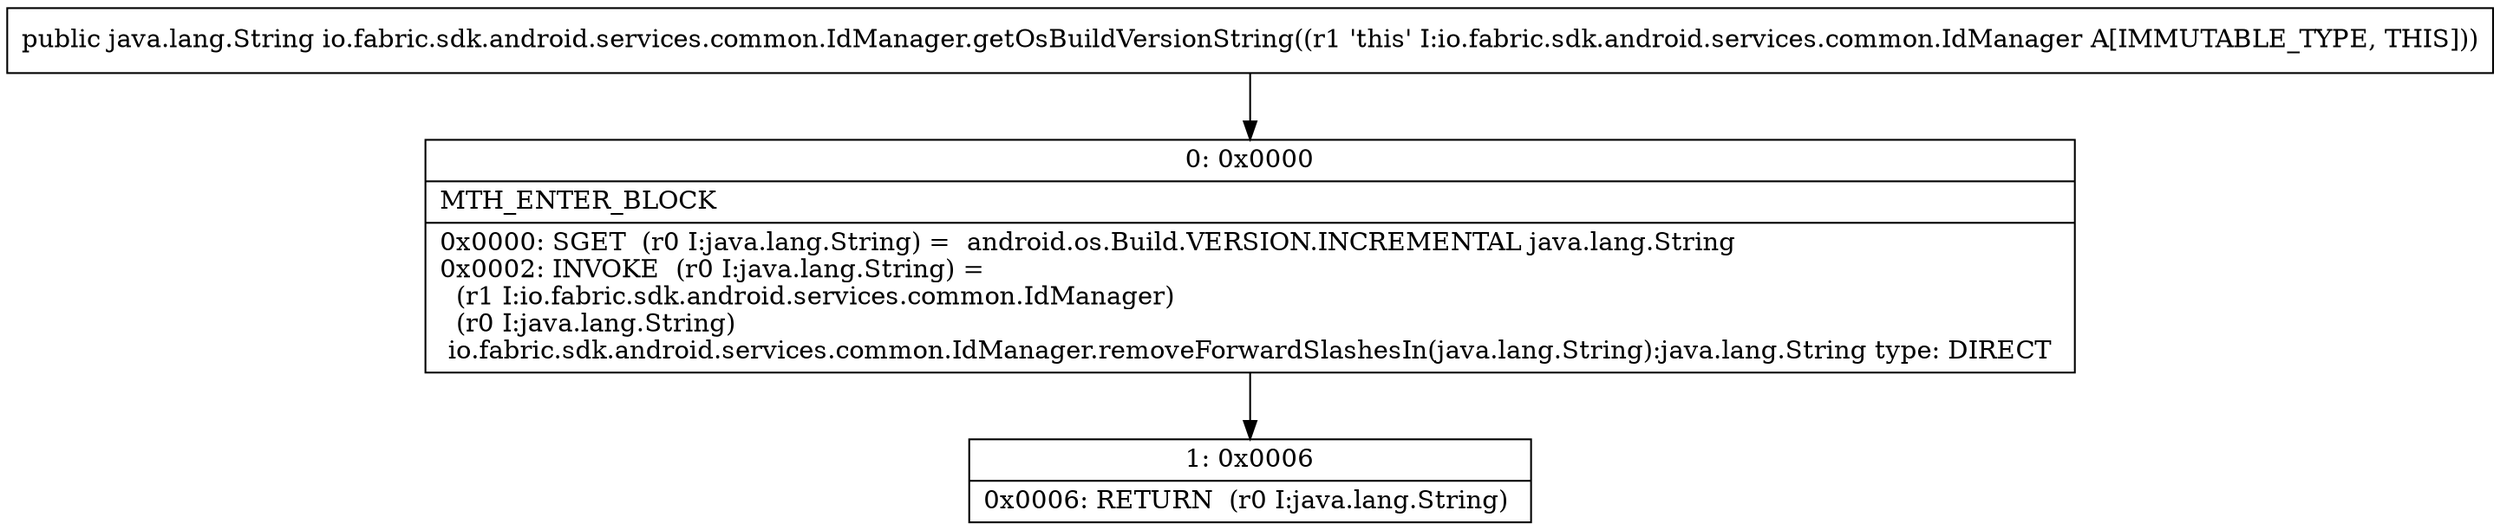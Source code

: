 digraph "CFG forio.fabric.sdk.android.services.common.IdManager.getOsBuildVersionString()Ljava\/lang\/String;" {
Node_0 [shape=record,label="{0\:\ 0x0000|MTH_ENTER_BLOCK\l|0x0000: SGET  (r0 I:java.lang.String) =  android.os.Build.VERSION.INCREMENTAL java.lang.String \l0x0002: INVOKE  (r0 I:java.lang.String) = \l  (r1 I:io.fabric.sdk.android.services.common.IdManager)\l  (r0 I:java.lang.String)\l io.fabric.sdk.android.services.common.IdManager.removeForwardSlashesIn(java.lang.String):java.lang.String type: DIRECT \l}"];
Node_1 [shape=record,label="{1\:\ 0x0006|0x0006: RETURN  (r0 I:java.lang.String) \l}"];
MethodNode[shape=record,label="{public java.lang.String io.fabric.sdk.android.services.common.IdManager.getOsBuildVersionString((r1 'this' I:io.fabric.sdk.android.services.common.IdManager A[IMMUTABLE_TYPE, THIS])) }"];
MethodNode -> Node_0;
Node_0 -> Node_1;
}

